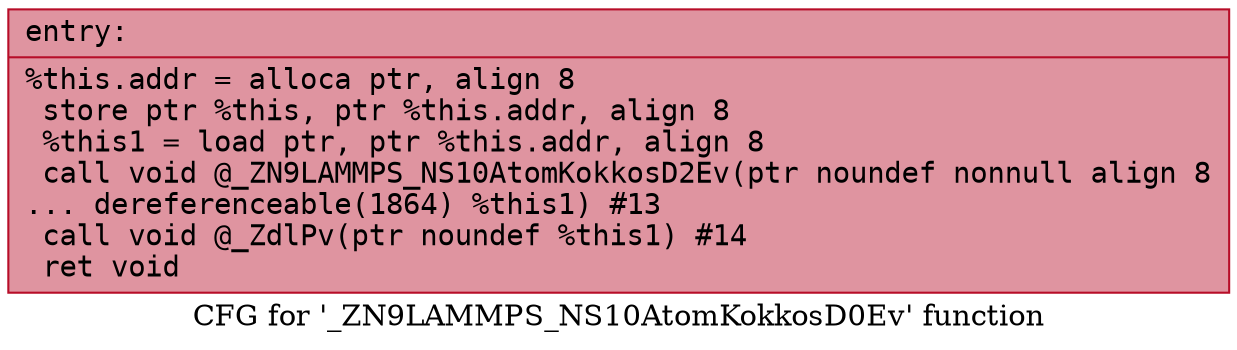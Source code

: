 digraph "CFG for '_ZN9LAMMPS_NS10AtomKokkosD0Ev' function" {
	label="CFG for '_ZN9LAMMPS_NS10AtomKokkosD0Ev' function";

	Node0x56403e9ec660 [shape=record,color="#b70d28ff", style=filled, fillcolor="#b70d2870" fontname="Courier",label="{entry:\l|  %this.addr = alloca ptr, align 8\l  store ptr %this, ptr %this.addr, align 8\l  %this1 = load ptr, ptr %this.addr, align 8\l  call void @_ZN9LAMMPS_NS10AtomKokkosD2Ev(ptr noundef nonnull align 8\l... dereferenceable(1864) %this1) #13\l  call void @_ZdlPv(ptr noundef %this1) #14\l  ret void\l}"];
}
